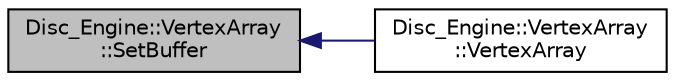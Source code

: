 digraph "Disc_Engine::VertexArray::SetBuffer"
{
  edge [fontname="Helvetica",fontsize="10",labelfontname="Helvetica",labelfontsize="10"];
  node [fontname="Helvetica",fontsize="10",shape=record];
  rankdir="LR";
  Node14 [label="Disc_Engine::VertexArray\l::SetBuffer",height=0.2,width=0.4,color="black", fillcolor="grey75", style="filled", fontcolor="black"];
  Node14 -> Node15 [dir="back",color="midnightblue",fontsize="10",style="solid",fontname="Helvetica"];
  Node15 [label="Disc_Engine::VertexArray\l::VertexArray",height=0.2,width=0.4,color="black", fillcolor="white", style="filled",URL="$class_disc___engine_1_1_vertex_array.html#a5a2ba48c12787ad986bdf8dbb1a8675a"];
}
